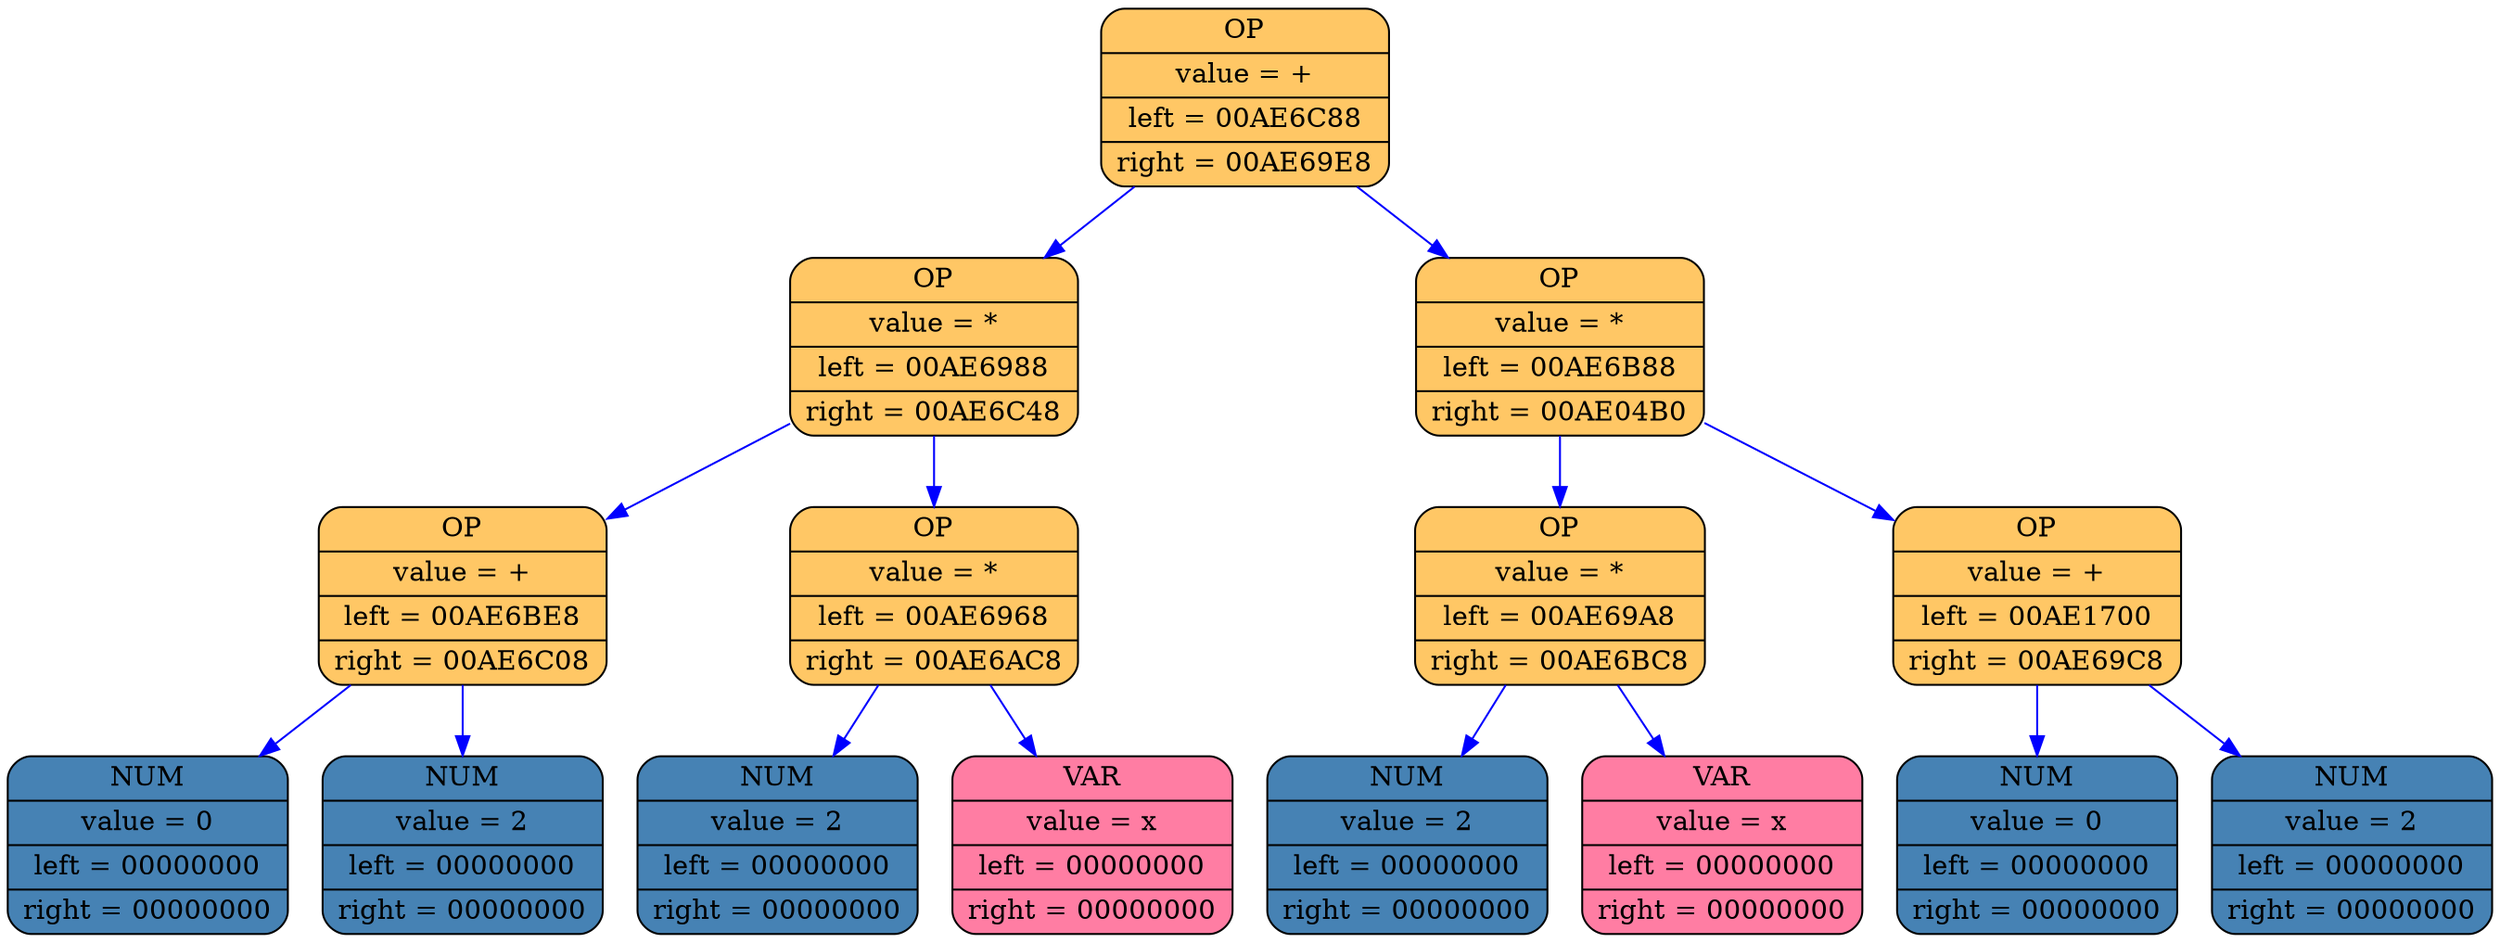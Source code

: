 digraph list
{
rankdir=HR;
	11431152 [shape = Mrecord; style = filled; fillcolor="#ffc765"; color = "#000000"; fontcolor = "#000000"; label = "{ OP | value = + | left = 00AE6C88| right = 00AE69E8}"];
	11431152 -> 11431056 [color="blue"]
	11431056 [shape = Mrecord; style = filled; fillcolor="#ffc765"; color = "#000000"; fontcolor = "#000000"; label = "{ OP | value = * | left = 00AE6988| right = 00AE6C48}"];
	11431056 -> 11430288 [color="blue"]
	11430288 [shape = Mrecord; style = filled; fillcolor="#ffc765"; color = "#000000"; fontcolor = "#000000"; label = "{ OP | value = + | left = 00AE6BE8| right = 00AE6C08}"];
	11430288 -> 11430896 [color="blue"]
	11430896 [shape = Mrecord; style = filled; fillcolor="#4682b4"; color = "#000000"; fontcolor = "#000000"; label = "{ NUM | value = 0 | left = 00000000| right = 00000000}"];
	11430288 -> 11430928 [color="blue"]
	11430928 [shape = Mrecord; style = filled; fillcolor="#4682b4"; color = "#000000"; fontcolor = "#000000"; label = "{ NUM | value = 2 | left = 00000000| right = 00000000}"];
	11431056 -> 11430992 [color="blue"]
	11430992 [shape = Mrecord; style = filled; fillcolor="#ffc765"; color = "#000000"; fontcolor = "#000000"; label = "{ OP | value = * | left = 00AE6968| right = 00AE6AC8}"];
	11430992 -> 11430256 [color="blue"]
	11430256 [shape = Mrecord; style = filled; fillcolor="#4682b4"; color = "#000000"; fontcolor = "#000000"; label = "{ NUM | value = 2 | left = 00000000| right = 00000000}"];
	11430992 -> 11430608 [color="blue"]
	11430608 [shape = Mrecord; style = filled; fillcolor="#ff7da3"; color = "#000000"; fontcolor = "#000000"; label = "{ VAR | value = x | left = 00000000| right = 00000000}"];
	11431152 -> 11430384 [color="blue"]
	11430384 [shape = Mrecord; style = filled; fillcolor="#ffc765"; color = "#000000"; fontcolor = "#000000"; label = "{ OP | value = * | left = 00AE6B88| right = 00AE04B0}"];
	11430384 -> 11430800 [color="blue"]
	11430800 [shape = Mrecord; style = filled; fillcolor="#ffc765"; color = "#000000"; fontcolor = "#000000"; label = "{ OP | value = * | left = 00AE69A8| right = 00AE6BC8}"];
	11430800 -> 11430320 [color="blue"]
	11430320 [shape = Mrecord; style = filled; fillcolor="#4682b4"; color = "#000000"; fontcolor = "#000000"; label = "{ NUM | value = 2 | left = 00000000| right = 00000000}"];
	11430800 -> 11430864 [color="blue"]
	11430864 [shape = Mrecord; style = filled; fillcolor="#ff7da3"; color = "#000000"; fontcolor = "#000000"; label = "{ VAR | value = x | left = 00000000| right = 00000000}"];
	11430384 -> 11404472 [color="blue"]
	11404472 [shape = Mrecord; style = filled; fillcolor="#ffc765"; color = "#000000"; fontcolor = "#000000"; label = "{ OP | value = + | left = 00AE1700| right = 00AE69C8}"];
	11404472 -> 11409160 [color="blue"]
	11409160 [shape = Mrecord; style = filled; fillcolor="#4682b4"; color = "#000000"; fontcolor = "#000000"; label = "{ NUM | value = 0 | left = 00000000| right = 00000000}"];
	11404472 -> 11430352 [color="blue"]
	11430352 [shape = Mrecord; style = filled; fillcolor="#4682b4"; color = "#000000"; fontcolor = "#000000"; label = "{ NUM | value = 2 | left = 00000000| right = 00000000}"];
	}
